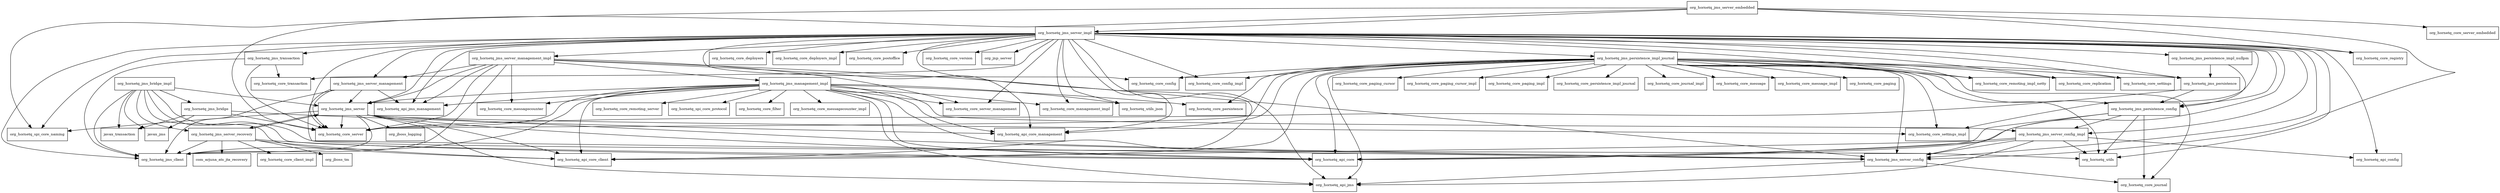 digraph hornetq_jms_server_2_3_20_Final_redhat_1_package_dependencies {
  node [shape = box, fontsize=10.0];
  org_hornetq_jms_bridge -> javax_jms;
  org_hornetq_jms_bridge -> javax_transaction;
  org_hornetq_jms_bridge -> org_hornetq_api_core_management;
  org_hornetq_jms_bridge -> org_hornetq_core_server;
  org_hornetq_jms_bridge_impl -> javax_jms;
  org_hornetq_jms_bridge_impl -> javax_transaction;
  org_hornetq_jms_bridge_impl -> org_hornetq_api_core;
  org_hornetq_jms_bridge_impl -> org_hornetq_api_core_client;
  org_hornetq_jms_bridge_impl -> org_hornetq_jms_bridge;
  org_hornetq_jms_bridge_impl -> org_hornetq_jms_client;
  org_hornetq_jms_bridge_impl -> org_hornetq_jms_server;
  org_hornetq_jms_bridge_impl -> org_hornetq_jms_server_recovery;
  org_hornetq_jms_bridge_impl -> org_hornetq_utils;
  org_hornetq_jms_management_impl -> org_hornetq_api_core;
  org_hornetq_jms_management_impl -> org_hornetq_api_core_client;
  org_hornetq_jms_management_impl -> org_hornetq_api_core_management;
  org_hornetq_jms_management_impl -> org_hornetq_api_jms;
  org_hornetq_jms_management_impl -> org_hornetq_api_jms_management;
  org_hornetq_jms_management_impl -> org_hornetq_core_filter;
  org_hornetq_jms_management_impl -> org_hornetq_core_management_impl;
  org_hornetq_jms_management_impl -> org_hornetq_core_messagecounter;
  org_hornetq_jms_management_impl -> org_hornetq_core_messagecounter_impl;
  org_hornetq_jms_management_impl -> org_hornetq_core_persistence;
  org_hornetq_jms_management_impl -> org_hornetq_core_remoting_server;
  org_hornetq_jms_management_impl -> org_hornetq_core_server;
  org_hornetq_jms_management_impl -> org_hornetq_core_server_management;
  org_hornetq_jms_management_impl -> org_hornetq_jms_client;
  org_hornetq_jms_management_impl -> org_hornetq_jms_server;
  org_hornetq_jms_management_impl -> org_hornetq_jms_server_config;
  org_hornetq_jms_management_impl -> org_hornetq_jms_server_config_impl;
  org_hornetq_jms_management_impl -> org_hornetq_spi_core_protocol;
  org_hornetq_jms_management_impl -> org_hornetq_utils_json;
  org_hornetq_jms_persistence -> org_hornetq_core_server;
  org_hornetq_jms_persistence -> org_hornetq_jms_persistence_config;
  org_hornetq_jms_persistence_config -> org_hornetq_api_core;
  org_hornetq_jms_persistence_config -> org_hornetq_core_journal;
  org_hornetq_jms_persistence_config -> org_hornetq_jms_server_config;
  org_hornetq_jms_persistence_config -> org_hornetq_jms_server_config_impl;
  org_hornetq_jms_persistence_config -> org_hornetq_utils;
  org_hornetq_jms_persistence_impl_journal -> org_hornetq_api_core;
  org_hornetq_jms_persistence_impl_journal -> org_hornetq_api_core_client;
  org_hornetq_jms_persistence_impl_journal -> org_hornetq_api_core_management;
  org_hornetq_jms_persistence_impl_journal -> org_hornetq_api_jms;
  org_hornetq_jms_persistence_impl_journal -> org_hornetq_core_config;
  org_hornetq_jms_persistence_impl_journal -> org_hornetq_core_config_impl;
  org_hornetq_jms_persistence_impl_journal -> org_hornetq_core_journal;
  org_hornetq_jms_persistence_impl_journal -> org_hornetq_core_journal_impl;
  org_hornetq_jms_persistence_impl_journal -> org_hornetq_core_message;
  org_hornetq_jms_persistence_impl_journal -> org_hornetq_core_message_impl;
  org_hornetq_jms_persistence_impl_journal -> org_hornetq_core_paging;
  org_hornetq_jms_persistence_impl_journal -> org_hornetq_core_paging_cursor;
  org_hornetq_jms_persistence_impl_journal -> org_hornetq_core_paging_cursor_impl;
  org_hornetq_jms_persistence_impl_journal -> org_hornetq_core_paging_impl;
  org_hornetq_jms_persistence_impl_journal -> org_hornetq_core_persistence;
  org_hornetq_jms_persistence_impl_journal -> org_hornetq_core_persistence_impl_journal;
  org_hornetq_jms_persistence_impl_journal -> org_hornetq_core_remoting_impl_netty;
  org_hornetq_jms_persistence_impl_journal -> org_hornetq_core_replication;
  org_hornetq_jms_persistence_impl_journal -> org_hornetq_core_server;
  org_hornetq_jms_persistence_impl_journal -> org_hornetq_core_settings;
  org_hornetq_jms_persistence_impl_journal -> org_hornetq_core_settings_impl;
  org_hornetq_jms_persistence_impl_journal -> org_hornetq_jms_persistence;
  org_hornetq_jms_persistence_impl_journal -> org_hornetq_jms_persistence_config;
  org_hornetq_jms_persistence_impl_journal -> org_hornetq_jms_server_config;
  org_hornetq_jms_persistence_impl_journal -> org_hornetq_utils;
  org_hornetq_jms_persistence_impl_nullpm -> org_hornetq_jms_persistence;
  org_hornetq_jms_persistence_impl_nullpm -> org_hornetq_jms_persistence_config;
  org_hornetq_jms_server -> org_hornetq_api_core;
  org_hornetq_jms_server -> org_hornetq_api_core_client;
  org_hornetq_jms_server -> org_hornetq_api_jms;
  org_hornetq_jms_server -> org_hornetq_core_server;
  org_hornetq_jms_server -> org_hornetq_core_settings_impl;
  org_hornetq_jms_server -> org_hornetq_jms_client;
  org_hornetq_jms_server -> org_hornetq_jms_server_config;
  org_hornetq_jms_server -> org_hornetq_jms_server_recovery;
  org_hornetq_jms_server -> org_hornetq_spi_core_naming;
  org_hornetq_jms_server -> org_jboss_logging;
  org_hornetq_jms_server_config -> org_hornetq_api_jms;
  org_hornetq_jms_server_config -> org_hornetq_core_journal;
  org_hornetq_jms_server_config_impl -> org_hornetq_api_config;
  org_hornetq_jms_server_config_impl -> org_hornetq_api_core;
  org_hornetq_jms_server_config_impl -> org_hornetq_api_core_client;
  org_hornetq_jms_server_config_impl -> org_hornetq_api_jms;
  org_hornetq_jms_server_config_impl -> org_hornetq_jms_server_config;
  org_hornetq_jms_server_config_impl -> org_hornetq_utils;
  org_hornetq_jms_server_embedded -> org_hornetq_core_registry;
  org_hornetq_jms_server_embedded -> org_hornetq_core_server;
  org_hornetq_jms_server_embedded -> org_hornetq_core_server_embedded;
  org_hornetq_jms_server_embedded -> org_hornetq_jms_server_config;
  org_hornetq_jms_server_embedded -> org_hornetq_jms_server_impl;
  org_hornetq_jms_server_embedded -> org_hornetq_spi_core_naming;
  org_hornetq_jms_server_impl -> org_hornetq_api_config;
  org_hornetq_jms_server_impl -> org_hornetq_api_core;
  org_hornetq_jms_server_impl -> org_hornetq_api_core_client;
  org_hornetq_jms_server_impl -> org_hornetq_api_core_management;
  org_hornetq_jms_server_impl -> org_hornetq_api_jms;
  org_hornetq_jms_server_impl -> org_hornetq_api_jms_management;
  org_hornetq_jms_server_impl -> org_hornetq_core_config;
  org_hornetq_jms_server_impl -> org_hornetq_core_config_impl;
  org_hornetq_jms_server_impl -> org_hornetq_core_deployers;
  org_hornetq_jms_server_impl -> org_hornetq_core_deployers_impl;
  org_hornetq_jms_server_impl -> org_hornetq_core_management_impl;
  org_hornetq_jms_server_impl -> org_hornetq_core_postoffice;
  org_hornetq_jms_server_impl -> org_hornetq_core_registry;
  org_hornetq_jms_server_impl -> org_hornetq_core_remoting_impl_netty;
  org_hornetq_jms_server_impl -> org_hornetq_core_replication;
  org_hornetq_jms_server_impl -> org_hornetq_core_server;
  org_hornetq_jms_server_impl -> org_hornetq_core_server_management;
  org_hornetq_jms_server_impl -> org_hornetq_core_settings;
  org_hornetq_jms_server_impl -> org_hornetq_core_settings_impl;
  org_hornetq_jms_server_impl -> org_hornetq_core_transaction;
  org_hornetq_jms_server_impl -> org_hornetq_core_version;
  org_hornetq_jms_server_impl -> org_hornetq_jms_client;
  org_hornetq_jms_server_impl -> org_hornetq_jms_persistence;
  org_hornetq_jms_server_impl -> org_hornetq_jms_persistence_config;
  org_hornetq_jms_server_impl -> org_hornetq_jms_persistence_impl_journal;
  org_hornetq_jms_server_impl -> org_hornetq_jms_persistence_impl_nullpm;
  org_hornetq_jms_server_impl -> org_hornetq_jms_server;
  org_hornetq_jms_server_impl -> org_hornetq_jms_server_config;
  org_hornetq_jms_server_impl -> org_hornetq_jms_server_config_impl;
  org_hornetq_jms_server_impl -> org_hornetq_jms_server_management;
  org_hornetq_jms_server_impl -> org_hornetq_jms_server_management_impl;
  org_hornetq_jms_server_impl -> org_hornetq_jms_transaction;
  org_hornetq_jms_server_impl -> org_hornetq_spi_core_naming;
  org_hornetq_jms_server_impl -> org_hornetq_utils;
  org_hornetq_jms_server_impl -> org_hornetq_utils_json;
  org_hornetq_jms_server_impl -> org_jnp_server;
  org_hornetq_jms_server_management -> org_hornetq_api_jms_management;
  org_hornetq_jms_server_management -> org_hornetq_core_server;
  org_hornetq_jms_server_management -> org_hornetq_jms_client;
  org_hornetq_jms_server_management -> org_hornetq_jms_server;
  org_hornetq_jms_server_management -> org_hornetq_jms_server_config;
  org_hornetq_jms_server_management_impl -> org_hornetq_api_core_management;
  org_hornetq_jms_server_management_impl -> org_hornetq_api_jms_management;
  org_hornetq_jms_server_management_impl -> org_hornetq_core_messagecounter;
  org_hornetq_jms_server_management_impl -> org_hornetq_core_server;
  org_hornetq_jms_server_management_impl -> org_hornetq_core_server_management;
  org_hornetq_jms_server_management_impl -> org_hornetq_jms_client;
  org_hornetq_jms_server_management_impl -> org_hornetq_jms_management_impl;
  org_hornetq_jms_server_management_impl -> org_hornetq_jms_server;
  org_hornetq_jms_server_management_impl -> org_hornetq_jms_server_config;
  org_hornetq_jms_server_management_impl -> org_hornetq_jms_server_management;
  org_hornetq_jms_server_recovery -> com_arjuna_ats_jta_recovery;
  org_hornetq_jms_server_recovery -> org_hornetq_api_core;
  org_hornetq_jms_server_recovery -> org_hornetq_api_core_client;
  org_hornetq_jms_server_recovery -> org_hornetq_core_client_impl;
  org_hornetq_jms_server_recovery -> org_hornetq_jms_client;
  org_hornetq_jms_server_recovery -> org_hornetq_jms_server;
  org_hornetq_jms_server_recovery -> org_jboss_tm;
  org_hornetq_jms_transaction -> org_hornetq_core_server;
  org_hornetq_jms_transaction -> org_hornetq_core_transaction;
  org_hornetq_jms_transaction -> org_hornetq_jms_client;
}
